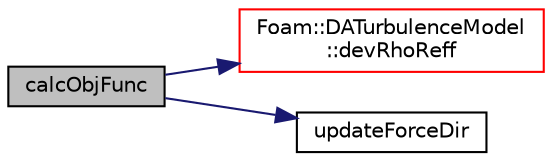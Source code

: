digraph "calcObjFunc"
{
  bgcolor="transparent";
  edge [fontname="Helvetica",fontsize="10",labelfontname="Helvetica",labelfontsize="10"];
  node [fontname="Helvetica",fontsize="10",shape=record];
  rankdir="LR";
  Node25 [label="calcObjFunc",height=0.2,width=0.4,color="black", fillcolor="grey75", style="filled", fontcolor="black"];
  Node25 -> Node26 [color="midnightblue",fontsize="10",style="solid",fontname="Helvetica"];
  Node26 [label="Foam::DATurbulenceModel\l::devRhoReff",height=0.2,width=0.4,color="red",URL="$classFoam_1_1DATurbulenceModel.html#aef94ed444c2b8b4b333665ea4792d692",tooltip="dev terms "];
  Node25 -> Node29 [color="midnightblue",fontsize="10",style="solid",fontname="Helvetica"];
  Node29 [label="updateForceDir",height=0.2,width=0.4,color="black",URL="$classFoam_1_1DAObjFuncForce.html#a28690a679fcd35d301812f8cb943ffd0",tooltip="dynamically adjust the force direction "];
}
